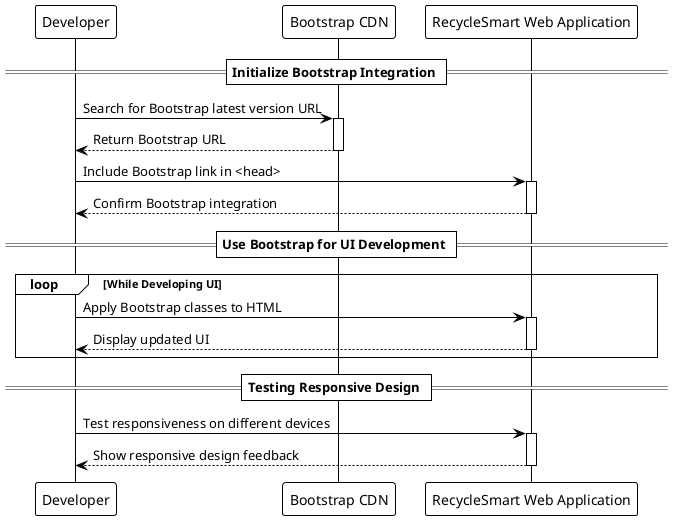 @startuml
!theme plain

participant Developer 
participant "Bootstrap CDN" as CDN
participant "RecycleSmart Web Application" as WebApp

== Initialize Bootstrap Integration ==
Developer -> CDN : Search for Bootstrap latest version URL
activate CDN
CDN --> Developer : Return Bootstrap URL
deactivate CDN

Developer -> WebApp : Include Bootstrap link in <head>
activate WebApp
WebApp --> Developer : Confirm Bootstrap integration
deactivate WebApp

== Use Bootstrap for UI Development ==
loop While Developing UI
    Developer -> WebApp : Apply Bootstrap classes to HTML
    activate WebApp
    WebApp --> Developer : Display updated UI
    deactivate WebApp
end

== Testing Responsive Design ==
Developer -> WebApp : Test responsiveness on different devices
activate WebApp
WebApp --> Developer : Show responsive design feedback
deactivate WebApp

@enduml